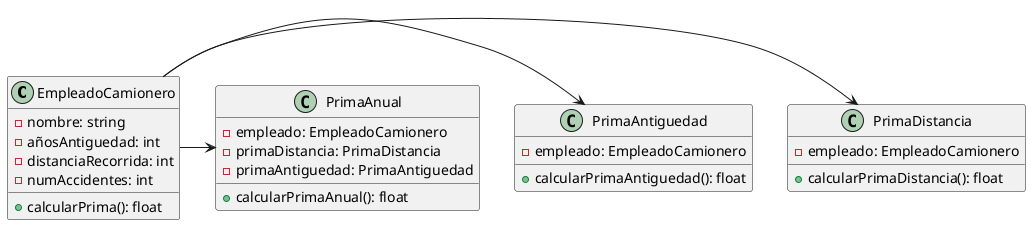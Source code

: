 @startuml conductor
class EmpleadoCamionero {
  -nombre: string
  -añosAntiguedad: int
  -distanciaRecorrida: int
  -numAccidentes: int
  +calcularPrima(): float
}

class PrimaDistancia {
  -empleado: EmpleadoCamionero
  +calcularPrimaDistancia(): float
}

class PrimaAntiguedad {
  -empleado: EmpleadoCamionero
  +calcularPrimaAntiguedad(): float
}

class PrimaAnual {
  -empleado: EmpleadoCamionero
  -primaDistancia: PrimaDistancia
  -primaAntiguedad: PrimaAntiguedad
  +calcularPrimaAnual(): float
}

EmpleadoCamionero -> PrimaDistancia
EmpleadoCamionero -> PrimaAntiguedad
EmpleadoCamionero -> PrimaAnual
@enduml